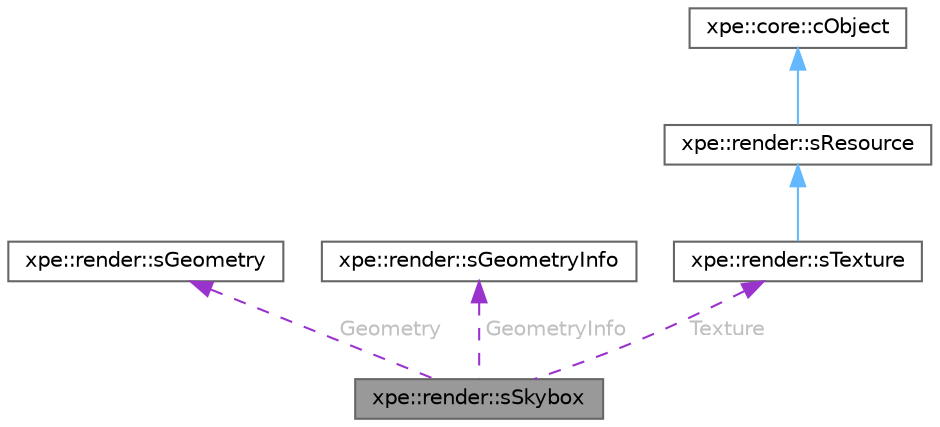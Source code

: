 digraph "xpe::render::sSkybox"
{
 // LATEX_PDF_SIZE
  bgcolor="transparent";
  edge [fontname=Helvetica,fontsize=10,labelfontname=Helvetica,labelfontsize=10];
  node [fontname=Helvetica,fontsize=10,shape=box,height=0.2,width=0.4];
  Node1 [id="Node000001",label="xpe::render::sSkybox",height=0.2,width=0.4,color="gray40", fillcolor="grey60", style="filled", fontcolor="black",tooltip=" "];
  Node2 -> Node1 [id="edge6_Node000001_Node000002",dir="back",color="darkorchid3",style="dashed",tooltip=" ",label=" Geometry",fontcolor="grey" ];
  Node2 [id="Node000002",label="xpe::render::sGeometry",height=0.2,width=0.4,color="gray40", fillcolor="white", style="filled",URL="$structxpe_1_1render_1_1s_geometry.html",tooltip=" "];
  Node3 -> Node1 [id="edge7_Node000001_Node000003",dir="back",color="darkorchid3",style="dashed",tooltip=" ",label=" GeometryInfo",fontcolor="grey" ];
  Node3 [id="Node000003",label="xpe::render::sGeometryInfo",height=0.2,width=0.4,color="gray40", fillcolor="white", style="filled",URL="$structxpe_1_1render_1_1s_geometry_info.html",tooltip=" "];
  Node4 -> Node1 [id="edge8_Node000001_Node000004",dir="back",color="darkorchid3",style="dashed",tooltip=" ",label=" Texture",fontcolor="grey" ];
  Node4 [id="Node000004",label="xpe::render::sTexture",height=0.2,width=0.4,color="gray40", fillcolor="white", style="filled",URL="$structxpe_1_1render_1_1s_texture.html",tooltip=" "];
  Node5 -> Node4 [id="edge9_Node000004_Node000005",dir="back",color="steelblue1",style="solid",tooltip=" "];
  Node5 [id="Node000005",label="xpe::render::sResource",height=0.2,width=0.4,color="gray40", fillcolor="white", style="filled",URL="$structxpe_1_1render_1_1s_resource.html",tooltip=" "];
  Node6 -> Node5 [id="edge10_Node000005_Node000006",dir="back",color="steelblue1",style="solid",tooltip=" "];
  Node6 [id="Node000006",label="xpe::core::cObject",height=0.2,width=0.4,color="gray40", fillcolor="white", style="filled",URL="$classxpe_1_1core_1_1c_object.html",tooltip=" "];
}
